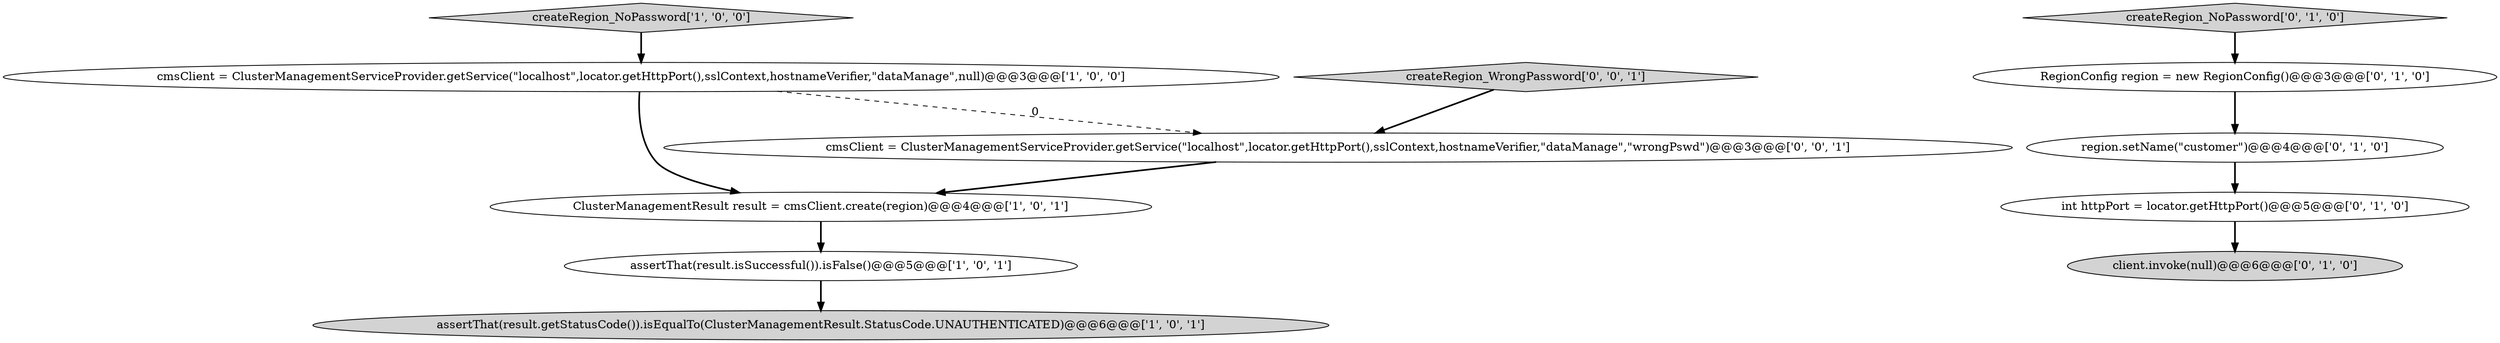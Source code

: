 digraph {
2 [style = filled, label = "createRegion_NoPassword['1', '0', '0']", fillcolor = lightgray, shape = diamond image = "AAA0AAABBB1BBB"];
9 [style = filled, label = "client.invoke(null)@@@6@@@['0', '1', '0']", fillcolor = lightgray, shape = ellipse image = "AAA1AAABBB2BBB"];
1 [style = filled, label = "ClusterManagementResult result = cmsClient.create(region)@@@4@@@['1', '0', '1']", fillcolor = white, shape = ellipse image = "AAA0AAABBB1BBB"];
3 [style = filled, label = "cmsClient = ClusterManagementServiceProvider.getService(\"localhost\",locator.getHttpPort(),sslContext,hostnameVerifier,\"dataManage\",null)@@@3@@@['1', '0', '0']", fillcolor = white, shape = ellipse image = "AAA0AAABBB1BBB"];
5 [style = filled, label = "int httpPort = locator.getHttpPort()@@@5@@@['0', '1', '0']", fillcolor = white, shape = ellipse image = "AAA1AAABBB2BBB"];
0 [style = filled, label = "assertThat(result.getStatusCode()).isEqualTo(ClusterManagementResult.StatusCode.UNAUTHENTICATED)@@@6@@@['1', '0', '1']", fillcolor = lightgray, shape = ellipse image = "AAA0AAABBB1BBB"];
6 [style = filled, label = "RegionConfig region = new RegionConfig()@@@3@@@['0', '1', '0']", fillcolor = white, shape = ellipse image = "AAA0AAABBB2BBB"];
8 [style = filled, label = "region.setName(\"customer\")@@@4@@@['0', '1', '0']", fillcolor = white, shape = ellipse image = "AAA1AAABBB2BBB"];
7 [style = filled, label = "createRegion_NoPassword['0', '1', '0']", fillcolor = lightgray, shape = diamond image = "AAA0AAABBB2BBB"];
10 [style = filled, label = "cmsClient = ClusterManagementServiceProvider.getService(\"localhost\",locator.getHttpPort(),sslContext,hostnameVerifier,\"dataManage\",\"wrongPswd\")@@@3@@@['0', '0', '1']", fillcolor = white, shape = ellipse image = "AAA0AAABBB3BBB"];
11 [style = filled, label = "createRegion_WrongPassword['0', '0', '1']", fillcolor = lightgray, shape = diamond image = "AAA0AAABBB3BBB"];
4 [style = filled, label = "assertThat(result.isSuccessful()).isFalse()@@@5@@@['1', '0', '1']", fillcolor = white, shape = ellipse image = "AAA0AAABBB1BBB"];
10->1 [style = bold, label=""];
7->6 [style = bold, label=""];
11->10 [style = bold, label=""];
8->5 [style = bold, label=""];
5->9 [style = bold, label=""];
6->8 [style = bold, label=""];
4->0 [style = bold, label=""];
3->1 [style = bold, label=""];
1->4 [style = bold, label=""];
2->3 [style = bold, label=""];
3->10 [style = dashed, label="0"];
}
